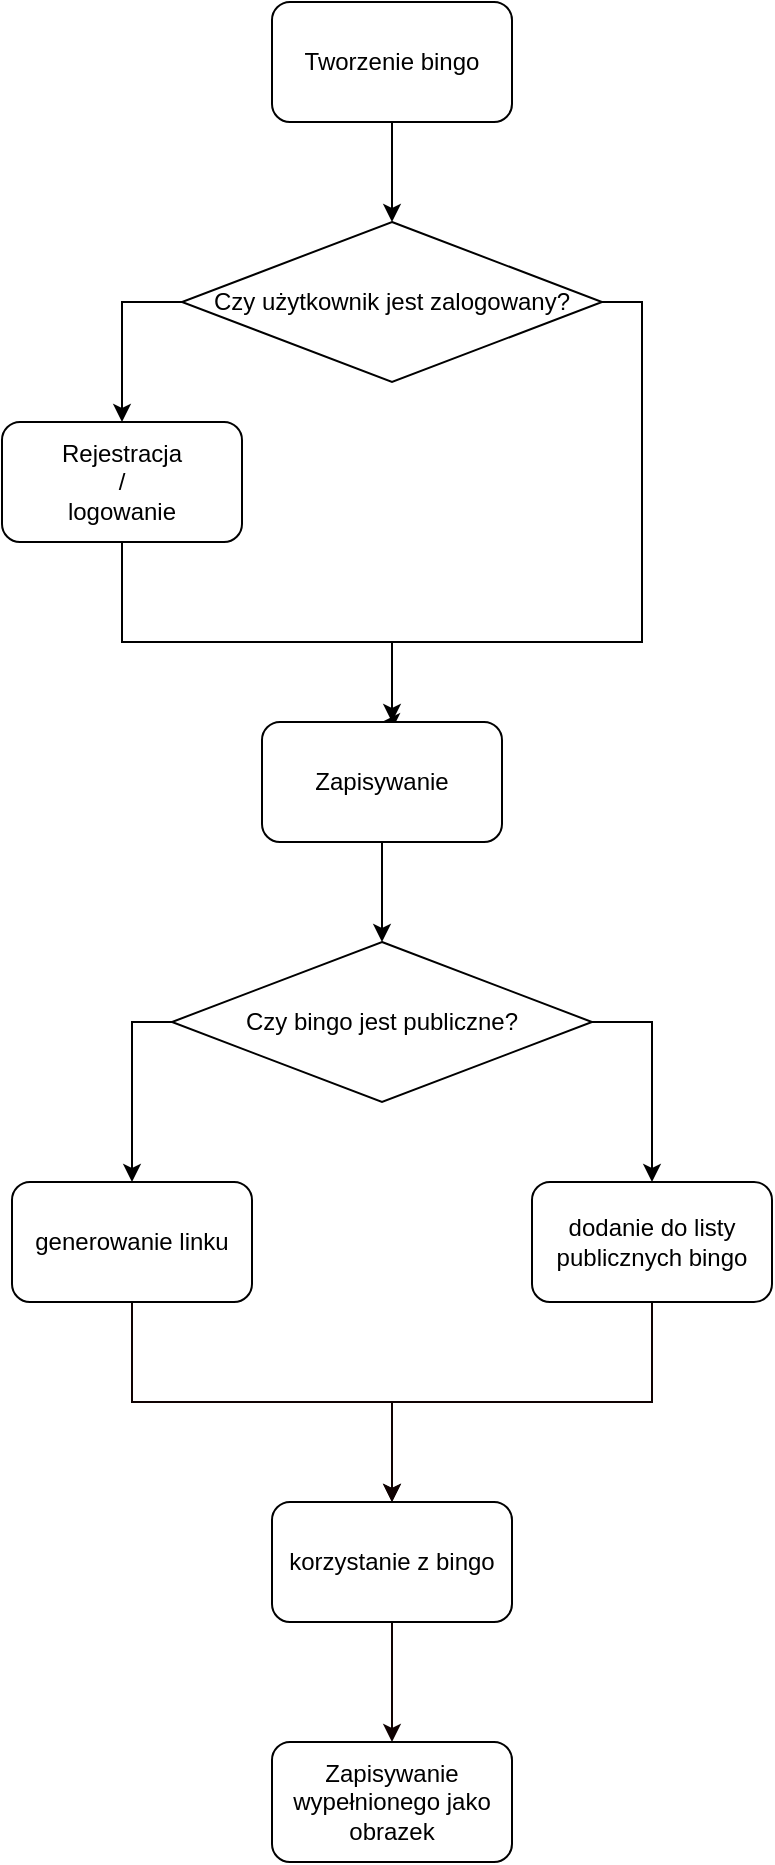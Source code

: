 <mxfile version="20.4.1" type="device"><diagram id="C5RBs43oDa-KdzZeNtuy" name="Page-1"><mxGraphModel dx="700" dy="756" grid="1" gridSize="10" guides="1" tooltips="1" connect="1" arrows="1" fold="1" page="1" pageScale="1" pageWidth="827" pageHeight="1169" math="0" shadow="0"><root><mxCell id="WIyWlLk6GJQsqaUBKTNV-0"/><mxCell id="WIyWlLk6GJQsqaUBKTNV-1" parent="WIyWlLk6GJQsqaUBKTNV-0"/><mxCell id="f9JUohb89TPnlQAgxfdm-3" style="edgeStyle=orthogonalEdgeStyle;rounded=0;orthogonalLoop=1;jettySize=auto;html=1;exitX=0.5;exitY=1;exitDx=0;exitDy=0;entryX=0.5;entryY=0;entryDx=0;entryDy=0;" edge="1" parent="WIyWlLk6GJQsqaUBKTNV-1" source="f9JUohb89TPnlQAgxfdm-0" target="f9JUohb89TPnlQAgxfdm-2"><mxGeometry relative="1" as="geometry"/></mxCell><mxCell id="f9JUohb89TPnlQAgxfdm-0" value="Tworzenie bingo" style="rounded=1;whiteSpace=wrap;html=1;" vertex="1" parent="WIyWlLk6GJQsqaUBKTNV-1"><mxGeometry x="155" y="30" width="120" height="60" as="geometry"/></mxCell><mxCell id="f9JUohb89TPnlQAgxfdm-5" style="edgeStyle=orthogonalEdgeStyle;rounded=0;orthogonalLoop=1;jettySize=auto;html=1;exitX=0;exitY=0.5;exitDx=0;exitDy=0;" edge="1" parent="WIyWlLk6GJQsqaUBKTNV-1" source="f9JUohb89TPnlQAgxfdm-2" target="f9JUohb89TPnlQAgxfdm-4"><mxGeometry relative="1" as="geometry"/></mxCell><mxCell id="f9JUohb89TPnlQAgxfdm-7" style="edgeStyle=orthogonalEdgeStyle;rounded=0;orthogonalLoop=1;jettySize=auto;html=1;exitX=1;exitY=0.5;exitDx=0;exitDy=0;entryX=0.5;entryY=0;entryDx=0;entryDy=0;" edge="1" parent="WIyWlLk6GJQsqaUBKTNV-1" source="f9JUohb89TPnlQAgxfdm-2" target="f9JUohb89TPnlQAgxfdm-6"><mxGeometry relative="1" as="geometry"><Array as="points"><mxPoint x="340" y="180"/><mxPoint x="340" y="350"/><mxPoint x="215" y="350"/></Array></mxGeometry></mxCell><mxCell id="f9JUohb89TPnlQAgxfdm-2" value="Czy użytkownik jest zalogowany?" style="rhombus;whiteSpace=wrap;html=1;" vertex="1" parent="WIyWlLk6GJQsqaUBKTNV-1"><mxGeometry x="110" y="140" width="210" height="80" as="geometry"/></mxCell><mxCell id="f9JUohb89TPnlQAgxfdm-8" style="edgeStyle=orthogonalEdgeStyle;rounded=0;orthogonalLoop=1;jettySize=auto;html=1;exitX=0.5;exitY=1;exitDx=0;exitDy=0;" edge="1" parent="WIyWlLk6GJQsqaUBKTNV-1" source="f9JUohb89TPnlQAgxfdm-4" target="f9JUohb89TPnlQAgxfdm-6"><mxGeometry relative="1" as="geometry"><Array as="points"><mxPoint x="80" y="350"/><mxPoint x="215" y="350"/></Array></mxGeometry></mxCell><mxCell id="f9JUohb89TPnlQAgxfdm-4" value="Rejestracja &lt;br&gt;/&lt;br&gt;logowanie" style="rounded=1;whiteSpace=wrap;html=1;" vertex="1" parent="WIyWlLk6GJQsqaUBKTNV-1"><mxGeometry x="20" y="240" width="120" height="60" as="geometry"/></mxCell><mxCell id="f9JUohb89TPnlQAgxfdm-11" style="edgeStyle=orthogonalEdgeStyle;rounded=0;orthogonalLoop=1;jettySize=auto;html=1;exitX=0.5;exitY=1;exitDx=0;exitDy=0;entryX=0.5;entryY=0;entryDx=0;entryDy=0;" edge="1" parent="WIyWlLk6GJQsqaUBKTNV-1" source="f9JUohb89TPnlQAgxfdm-6" target="f9JUohb89TPnlQAgxfdm-10"><mxGeometry relative="1" as="geometry"/></mxCell><mxCell id="f9JUohb89TPnlQAgxfdm-6" value="Zapisywanie" style="rounded=1;whiteSpace=wrap;html=1;" vertex="1" parent="WIyWlLk6GJQsqaUBKTNV-1"><mxGeometry x="150" y="390" width="120" height="60" as="geometry"/></mxCell><mxCell id="f9JUohb89TPnlQAgxfdm-13" style="edgeStyle=orthogonalEdgeStyle;rounded=0;orthogonalLoop=1;jettySize=auto;html=1;exitX=0;exitY=0.5;exitDx=0;exitDy=0;" edge="1" parent="WIyWlLk6GJQsqaUBKTNV-1" source="f9JUohb89TPnlQAgxfdm-10" target="f9JUohb89TPnlQAgxfdm-12"><mxGeometry relative="1" as="geometry"/></mxCell><mxCell id="f9JUohb89TPnlQAgxfdm-15" style="edgeStyle=orthogonalEdgeStyle;rounded=0;orthogonalLoop=1;jettySize=auto;html=1;exitX=1;exitY=0.5;exitDx=0;exitDy=0;" edge="1" parent="WIyWlLk6GJQsqaUBKTNV-1" source="f9JUohb89TPnlQAgxfdm-10" target="f9JUohb89TPnlQAgxfdm-14"><mxGeometry relative="1" as="geometry"/></mxCell><mxCell id="f9JUohb89TPnlQAgxfdm-10" value="Czy bingo jest publiczne?" style="rhombus;whiteSpace=wrap;html=1;" vertex="1" parent="WIyWlLk6GJQsqaUBKTNV-1"><mxGeometry x="105" y="500" width="210" height="80" as="geometry"/></mxCell><mxCell id="f9JUohb89TPnlQAgxfdm-22" style="edgeStyle=orthogonalEdgeStyle;rounded=0;orthogonalLoop=1;jettySize=auto;html=1;exitX=0.5;exitY=1;exitDx=0;exitDy=0;strokeColor=#0F0202;fillColor=#FFFFFF;" edge="1" parent="WIyWlLk6GJQsqaUBKTNV-1" source="f9JUohb89TPnlQAgxfdm-12" target="f9JUohb89TPnlQAgxfdm-19"><mxGeometry relative="1" as="geometry"/></mxCell><mxCell id="f9JUohb89TPnlQAgxfdm-12" value="generowanie linku" style="rounded=1;whiteSpace=wrap;html=1;" vertex="1" parent="WIyWlLk6GJQsqaUBKTNV-1"><mxGeometry x="25" y="620" width="120" height="60" as="geometry"/></mxCell><mxCell id="f9JUohb89TPnlQAgxfdm-23" style="edgeStyle=orthogonalEdgeStyle;rounded=0;orthogonalLoop=1;jettySize=auto;html=1;exitX=0.5;exitY=1;exitDx=0;exitDy=0;strokeColor=#0F0202;fillColor=#FFFFFF;" edge="1" parent="WIyWlLk6GJQsqaUBKTNV-1" source="f9JUohb89TPnlQAgxfdm-14" target="f9JUohb89TPnlQAgxfdm-19"><mxGeometry relative="1" as="geometry"/></mxCell><mxCell id="f9JUohb89TPnlQAgxfdm-14" value="dodanie do listy publicznych bingo" style="rounded=1;whiteSpace=wrap;html=1;" vertex="1" parent="WIyWlLk6GJQsqaUBKTNV-1"><mxGeometry x="285" y="620" width="120" height="60" as="geometry"/></mxCell><mxCell id="f9JUohb89TPnlQAgxfdm-21" style="edgeStyle=orthogonalEdgeStyle;rounded=0;orthogonalLoop=1;jettySize=auto;html=1;exitX=0.5;exitY=1;exitDx=0;exitDy=0;entryX=0.5;entryY=0;entryDx=0;entryDy=0;strokeColor=#0F0202;fillColor=#FFFFFF;" edge="1" parent="WIyWlLk6GJQsqaUBKTNV-1" source="f9JUohb89TPnlQAgxfdm-19" target="f9JUohb89TPnlQAgxfdm-20"><mxGeometry relative="1" as="geometry"/></mxCell><mxCell id="f9JUohb89TPnlQAgxfdm-19" value="korzystanie z bingo" style="rounded=1;whiteSpace=wrap;html=1;" vertex="1" parent="WIyWlLk6GJQsqaUBKTNV-1"><mxGeometry x="155" y="780" width="120" height="60" as="geometry"/></mxCell><mxCell id="f9JUohb89TPnlQAgxfdm-20" value="Zapisywanie wypełnionego jako obrazek" style="rounded=1;whiteSpace=wrap;html=1;" vertex="1" parent="WIyWlLk6GJQsqaUBKTNV-1"><mxGeometry x="155" y="900" width="120" height="60" as="geometry"/></mxCell></root></mxGraphModel></diagram></mxfile>